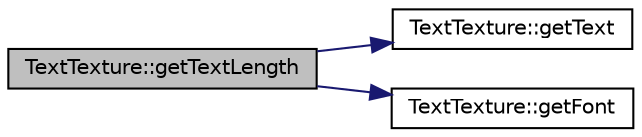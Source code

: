 digraph "TextTexture::getTextLength"
{
  edge [fontname="Helvetica",fontsize="10",labelfontname="Helvetica",labelfontsize="10"];
  node [fontname="Helvetica",fontsize="10",shape=record];
  rankdir="LR";
  Node1 [label="TextTexture::getTextLength",height=0.2,width=0.4,color="black", fillcolor="grey75", style="filled", fontcolor="black"];
  Node1 -> Node2 [color="midnightblue",fontsize="10",style="solid",fontname="Helvetica"];
  Node2 [label="TextTexture::getText",height=0.2,width=0.4,color="black", fillcolor="white", style="filled",URL="$class_text_texture.html#a45fb63e1bf164480d346cc58ecab4738"];
  Node1 -> Node3 [color="midnightblue",fontsize="10",style="solid",fontname="Helvetica"];
  Node3 [label="TextTexture::getFont",height=0.2,width=0.4,color="black", fillcolor="white", style="filled",URL="$class_text_texture.html#a3ea046dc5bf04c0fc6ad948706cf3249"];
}
